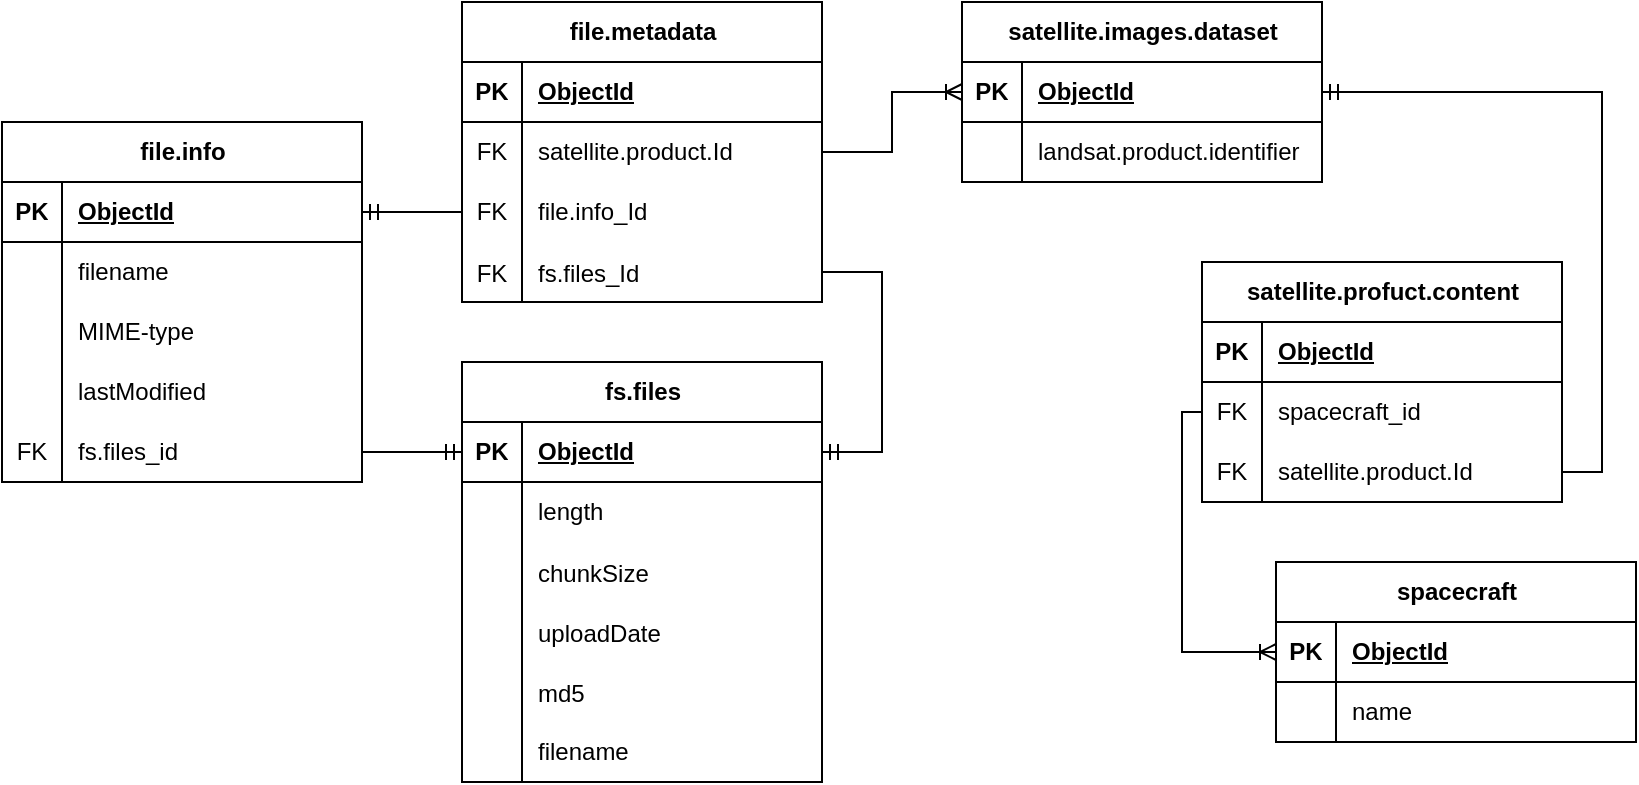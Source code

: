 <mxfile version="22.1.11" type="device">
  <diagram name="Страница — 1" id="2YeZ1tHyM_jQvYRooKJG">
    <mxGraphModel dx="1434" dy="746" grid="1" gridSize="10" guides="1" tooltips="1" connect="1" arrows="1" fold="1" page="1" pageScale="1" pageWidth="827" pageHeight="1169" math="0" shadow="0">
      <root>
        <mxCell id="0" />
        <mxCell id="1" parent="0" />
        <mxCell id="CeWosxy49ASpFn-EXUcd-5" value="fs.files" style="shape=table;startSize=30;container=1;collapsible=1;childLayout=tableLayout;fixedRows=1;rowLines=0;fontStyle=1;align=center;resizeLast=1;html=1;" parent="1" vertex="1">
          <mxGeometry x="240" y="180" width="180" height="210" as="geometry" />
        </mxCell>
        <mxCell id="CeWosxy49ASpFn-EXUcd-6" value="" style="shape=tableRow;horizontal=0;startSize=0;swimlaneHead=0;swimlaneBody=0;fillColor=none;collapsible=0;dropTarget=0;points=[[0,0.5],[1,0.5]];portConstraint=eastwest;top=0;left=0;right=0;bottom=1;" parent="CeWosxy49ASpFn-EXUcd-5" vertex="1">
          <mxGeometry y="30" width="180" height="30" as="geometry" />
        </mxCell>
        <mxCell id="CeWosxy49ASpFn-EXUcd-7" value="PK" style="shape=partialRectangle;connectable=0;fillColor=none;top=0;left=0;bottom=0;right=0;fontStyle=1;overflow=hidden;whiteSpace=wrap;html=1;" parent="CeWosxy49ASpFn-EXUcd-6" vertex="1">
          <mxGeometry width="30" height="30" as="geometry">
            <mxRectangle width="30" height="30" as="alternateBounds" />
          </mxGeometry>
        </mxCell>
        <mxCell id="CeWosxy49ASpFn-EXUcd-8" value="ObjectId" style="shape=partialRectangle;connectable=0;fillColor=none;top=0;left=0;bottom=0;right=0;align=left;spacingLeft=6;fontStyle=5;overflow=hidden;whiteSpace=wrap;html=1;" parent="CeWosxy49ASpFn-EXUcd-6" vertex="1">
          <mxGeometry x="30" width="150" height="30" as="geometry">
            <mxRectangle width="150" height="30" as="alternateBounds" />
          </mxGeometry>
        </mxCell>
        <mxCell id="CeWosxy49ASpFn-EXUcd-12" value="" style="shape=tableRow;horizontal=0;startSize=0;swimlaneHead=0;swimlaneBody=0;fillColor=none;collapsible=0;dropTarget=0;points=[[0,0.5],[1,0.5]];portConstraint=eastwest;top=0;left=0;right=0;bottom=0;" parent="CeWosxy49ASpFn-EXUcd-5" vertex="1">
          <mxGeometry y="60" width="180" height="30" as="geometry" />
        </mxCell>
        <mxCell id="CeWosxy49ASpFn-EXUcd-13" value="" style="shape=partialRectangle;connectable=0;fillColor=none;top=0;left=0;bottom=0;right=0;editable=1;overflow=hidden;whiteSpace=wrap;html=1;" parent="CeWosxy49ASpFn-EXUcd-12" vertex="1">
          <mxGeometry width="30" height="30" as="geometry">
            <mxRectangle width="30" height="30" as="alternateBounds" />
          </mxGeometry>
        </mxCell>
        <mxCell id="CeWosxy49ASpFn-EXUcd-14" value="length" style="shape=partialRectangle;connectable=0;fillColor=none;top=0;left=0;bottom=0;right=0;align=left;spacingLeft=6;overflow=hidden;whiteSpace=wrap;html=1;" parent="CeWosxy49ASpFn-EXUcd-12" vertex="1">
          <mxGeometry x="30" width="150" height="30" as="geometry">
            <mxRectangle width="150" height="30" as="alternateBounds" />
          </mxGeometry>
        </mxCell>
        <mxCell id="CeWosxy49ASpFn-EXUcd-25" value="" style="shape=tableRow;horizontal=0;startSize=0;swimlaneHead=0;swimlaneBody=0;fillColor=none;collapsible=0;dropTarget=0;points=[[0,0.5],[1,0.5]];portConstraint=eastwest;top=0;left=0;right=0;bottom=0;" parent="CeWosxy49ASpFn-EXUcd-5" vertex="1">
          <mxGeometry y="90" width="180" height="30" as="geometry" />
        </mxCell>
        <mxCell id="CeWosxy49ASpFn-EXUcd-26" value="" style="shape=partialRectangle;connectable=0;fillColor=none;top=0;left=0;bottom=0;right=0;editable=1;overflow=hidden;" parent="CeWosxy49ASpFn-EXUcd-25" vertex="1">
          <mxGeometry width="30" height="30" as="geometry">
            <mxRectangle width="30" height="30" as="alternateBounds" />
          </mxGeometry>
        </mxCell>
        <mxCell id="CeWosxy49ASpFn-EXUcd-27" value="chunkSize" style="shape=partialRectangle;connectable=0;fillColor=none;top=0;left=0;bottom=0;right=0;align=left;spacingLeft=6;overflow=hidden;" parent="CeWosxy49ASpFn-EXUcd-25" vertex="1">
          <mxGeometry x="30" width="150" height="30" as="geometry">
            <mxRectangle width="150" height="30" as="alternateBounds" />
          </mxGeometry>
        </mxCell>
        <mxCell id="CeWosxy49ASpFn-EXUcd-28" value="" style="shape=tableRow;horizontal=0;startSize=0;swimlaneHead=0;swimlaneBody=0;fillColor=none;collapsible=0;dropTarget=0;points=[[0,0.5],[1,0.5]];portConstraint=eastwest;top=0;left=0;right=0;bottom=0;" parent="CeWosxy49ASpFn-EXUcd-5" vertex="1">
          <mxGeometry y="120" width="180" height="30" as="geometry" />
        </mxCell>
        <mxCell id="CeWosxy49ASpFn-EXUcd-29" value="" style="shape=partialRectangle;connectable=0;fillColor=none;top=0;left=0;bottom=0;right=0;editable=1;overflow=hidden;" parent="CeWosxy49ASpFn-EXUcd-28" vertex="1">
          <mxGeometry width="30" height="30" as="geometry">
            <mxRectangle width="30" height="30" as="alternateBounds" />
          </mxGeometry>
        </mxCell>
        <mxCell id="CeWosxy49ASpFn-EXUcd-30" value="uploadDate" style="shape=partialRectangle;connectable=0;fillColor=none;top=0;left=0;bottom=0;right=0;align=left;spacingLeft=6;overflow=hidden;" parent="CeWosxy49ASpFn-EXUcd-28" vertex="1">
          <mxGeometry x="30" width="150" height="30" as="geometry">
            <mxRectangle width="150" height="30" as="alternateBounds" />
          </mxGeometry>
        </mxCell>
        <mxCell id="CeWosxy49ASpFn-EXUcd-21" value="" style="shape=tableRow;horizontal=0;startSize=0;swimlaneHead=0;swimlaneBody=0;fillColor=none;collapsible=0;dropTarget=0;points=[[0,0.5],[1,0.5]];portConstraint=eastwest;top=0;left=0;right=0;bottom=0;" parent="CeWosxy49ASpFn-EXUcd-5" vertex="1">
          <mxGeometry y="150" width="180" height="30" as="geometry" />
        </mxCell>
        <mxCell id="CeWosxy49ASpFn-EXUcd-22" value="" style="shape=partialRectangle;connectable=0;fillColor=none;top=0;left=0;bottom=0;right=0;editable=1;overflow=hidden;" parent="CeWosxy49ASpFn-EXUcd-21" vertex="1">
          <mxGeometry width="30" height="30" as="geometry">
            <mxRectangle width="30" height="30" as="alternateBounds" />
          </mxGeometry>
        </mxCell>
        <mxCell id="CeWosxy49ASpFn-EXUcd-23" value="md5" style="shape=partialRectangle;connectable=0;fillColor=none;top=0;left=0;bottom=0;right=0;align=left;spacingLeft=6;overflow=hidden;" parent="CeWosxy49ASpFn-EXUcd-21" vertex="1">
          <mxGeometry x="30" width="150" height="30" as="geometry">
            <mxRectangle width="150" height="30" as="alternateBounds" />
          </mxGeometry>
        </mxCell>
        <mxCell id="CeWosxy49ASpFn-EXUcd-15" value="" style="shape=tableRow;horizontal=0;startSize=0;swimlaneHead=0;swimlaneBody=0;fillColor=none;collapsible=0;dropTarget=0;points=[[0,0.5],[1,0.5]];portConstraint=eastwest;top=0;left=0;right=0;bottom=0;" parent="CeWosxy49ASpFn-EXUcd-5" vertex="1">
          <mxGeometry y="180" width="180" height="30" as="geometry" />
        </mxCell>
        <mxCell id="CeWosxy49ASpFn-EXUcd-16" value="" style="shape=partialRectangle;connectable=0;fillColor=none;top=0;left=0;bottom=0;right=0;editable=1;overflow=hidden;whiteSpace=wrap;html=1;" parent="CeWosxy49ASpFn-EXUcd-15" vertex="1">
          <mxGeometry width="30" height="30" as="geometry">
            <mxRectangle width="30" height="30" as="alternateBounds" />
          </mxGeometry>
        </mxCell>
        <mxCell id="CeWosxy49ASpFn-EXUcd-17" value="filename" style="shape=partialRectangle;connectable=0;fillColor=none;top=0;left=0;bottom=0;right=0;align=left;spacingLeft=6;overflow=hidden;whiteSpace=wrap;html=1;" parent="CeWosxy49ASpFn-EXUcd-15" vertex="1">
          <mxGeometry x="30" width="150" height="30" as="geometry">
            <mxRectangle width="150" height="30" as="alternateBounds" />
          </mxGeometry>
        </mxCell>
        <mxCell id="CeWosxy49ASpFn-EXUcd-31" value="file.info" style="shape=table;startSize=30;container=1;collapsible=1;childLayout=tableLayout;fixedRows=1;rowLines=0;fontStyle=1;align=center;resizeLast=1;html=1;" parent="1" vertex="1">
          <mxGeometry x="10" y="60" width="180" height="180" as="geometry" />
        </mxCell>
        <mxCell id="CeWosxy49ASpFn-EXUcd-32" value="" style="shape=tableRow;horizontal=0;startSize=0;swimlaneHead=0;swimlaneBody=0;fillColor=none;collapsible=0;dropTarget=0;points=[[0,0.5],[1,0.5]];portConstraint=eastwest;top=0;left=0;right=0;bottom=1;" parent="CeWosxy49ASpFn-EXUcd-31" vertex="1">
          <mxGeometry y="30" width="180" height="30" as="geometry" />
        </mxCell>
        <mxCell id="CeWosxy49ASpFn-EXUcd-33" value="PK" style="shape=partialRectangle;connectable=0;fillColor=none;top=0;left=0;bottom=0;right=0;fontStyle=1;overflow=hidden;whiteSpace=wrap;html=1;" parent="CeWosxy49ASpFn-EXUcd-32" vertex="1">
          <mxGeometry width="30" height="30" as="geometry">
            <mxRectangle width="30" height="30" as="alternateBounds" />
          </mxGeometry>
        </mxCell>
        <mxCell id="CeWosxy49ASpFn-EXUcd-34" value="ObjectId" style="shape=partialRectangle;connectable=0;fillColor=none;top=0;left=0;bottom=0;right=0;align=left;spacingLeft=6;fontStyle=5;overflow=hidden;whiteSpace=wrap;html=1;" parent="CeWosxy49ASpFn-EXUcd-32" vertex="1">
          <mxGeometry x="30" width="150" height="30" as="geometry">
            <mxRectangle width="150" height="30" as="alternateBounds" />
          </mxGeometry>
        </mxCell>
        <mxCell id="CeWosxy49ASpFn-EXUcd-35" value="" style="shape=tableRow;horizontal=0;startSize=0;swimlaneHead=0;swimlaneBody=0;fillColor=none;collapsible=0;dropTarget=0;points=[[0,0.5],[1,0.5]];portConstraint=eastwest;top=0;left=0;right=0;bottom=0;" parent="CeWosxy49ASpFn-EXUcd-31" vertex="1">
          <mxGeometry y="60" width="180" height="30" as="geometry" />
        </mxCell>
        <mxCell id="CeWosxy49ASpFn-EXUcd-36" value="" style="shape=partialRectangle;connectable=0;fillColor=none;top=0;left=0;bottom=0;right=0;editable=1;overflow=hidden;whiteSpace=wrap;html=1;" parent="CeWosxy49ASpFn-EXUcd-35" vertex="1">
          <mxGeometry width="30" height="30" as="geometry">
            <mxRectangle width="30" height="30" as="alternateBounds" />
          </mxGeometry>
        </mxCell>
        <mxCell id="CeWosxy49ASpFn-EXUcd-37" value="filename" style="shape=partialRectangle;connectable=0;fillColor=none;top=0;left=0;bottom=0;right=0;align=left;spacingLeft=6;overflow=hidden;whiteSpace=wrap;html=1;" parent="CeWosxy49ASpFn-EXUcd-35" vertex="1">
          <mxGeometry x="30" width="150" height="30" as="geometry">
            <mxRectangle width="150" height="30" as="alternateBounds" />
          </mxGeometry>
        </mxCell>
        <mxCell id="CeWosxy49ASpFn-EXUcd-38" value="" style="shape=tableRow;horizontal=0;startSize=0;swimlaneHead=0;swimlaneBody=0;fillColor=none;collapsible=0;dropTarget=0;points=[[0,0.5],[1,0.5]];portConstraint=eastwest;top=0;left=0;right=0;bottom=0;" parent="CeWosxy49ASpFn-EXUcd-31" vertex="1">
          <mxGeometry y="90" width="180" height="30" as="geometry" />
        </mxCell>
        <mxCell id="CeWosxy49ASpFn-EXUcd-39" value="" style="shape=partialRectangle;connectable=0;fillColor=none;top=0;left=0;bottom=0;right=0;editable=1;overflow=hidden;whiteSpace=wrap;html=1;" parent="CeWosxy49ASpFn-EXUcd-38" vertex="1">
          <mxGeometry width="30" height="30" as="geometry">
            <mxRectangle width="30" height="30" as="alternateBounds" />
          </mxGeometry>
        </mxCell>
        <mxCell id="CeWosxy49ASpFn-EXUcd-40" value="MIME-type" style="shape=partialRectangle;connectable=0;fillColor=none;top=0;left=0;bottom=0;right=0;align=left;spacingLeft=6;overflow=hidden;whiteSpace=wrap;html=1;" parent="CeWosxy49ASpFn-EXUcd-38" vertex="1">
          <mxGeometry x="30" width="150" height="30" as="geometry">
            <mxRectangle width="150" height="30" as="alternateBounds" />
          </mxGeometry>
        </mxCell>
        <mxCell id="CeWosxy49ASpFn-EXUcd-41" value="" style="shape=tableRow;horizontal=0;startSize=0;swimlaneHead=0;swimlaneBody=0;fillColor=none;collapsible=0;dropTarget=0;points=[[0,0.5],[1,0.5]];portConstraint=eastwest;top=0;left=0;right=0;bottom=0;" parent="CeWosxy49ASpFn-EXUcd-31" vertex="1">
          <mxGeometry y="120" width="180" height="30" as="geometry" />
        </mxCell>
        <mxCell id="CeWosxy49ASpFn-EXUcd-42" value="" style="shape=partialRectangle;connectable=0;fillColor=none;top=0;left=0;bottom=0;right=0;editable=1;overflow=hidden;whiteSpace=wrap;html=1;" parent="CeWosxy49ASpFn-EXUcd-41" vertex="1">
          <mxGeometry width="30" height="30" as="geometry">
            <mxRectangle width="30" height="30" as="alternateBounds" />
          </mxGeometry>
        </mxCell>
        <mxCell id="CeWosxy49ASpFn-EXUcd-43" value="lastModified" style="shape=partialRectangle;connectable=0;fillColor=none;top=0;left=0;bottom=0;right=0;align=left;spacingLeft=6;overflow=hidden;whiteSpace=wrap;html=1;" parent="CeWosxy49ASpFn-EXUcd-41" vertex="1">
          <mxGeometry x="30" width="150" height="30" as="geometry">
            <mxRectangle width="150" height="30" as="alternateBounds" />
          </mxGeometry>
        </mxCell>
        <mxCell id="RWo3aNRPJQOlU-U5b6sE-116" value="" style="shape=tableRow;horizontal=0;startSize=0;swimlaneHead=0;swimlaneBody=0;fillColor=none;collapsible=0;dropTarget=0;points=[[0,0.5],[1,0.5]];portConstraint=eastwest;top=0;left=0;right=0;bottom=0;" vertex="1" parent="CeWosxy49ASpFn-EXUcd-31">
          <mxGeometry y="150" width="180" height="30" as="geometry" />
        </mxCell>
        <mxCell id="RWo3aNRPJQOlU-U5b6sE-117" value="FK" style="shape=partialRectangle;connectable=0;fillColor=none;top=0;left=0;bottom=0;right=0;editable=1;overflow=hidden;whiteSpace=wrap;html=1;" vertex="1" parent="RWo3aNRPJQOlU-U5b6sE-116">
          <mxGeometry width="30" height="30" as="geometry">
            <mxRectangle width="30" height="30" as="alternateBounds" />
          </mxGeometry>
        </mxCell>
        <mxCell id="RWo3aNRPJQOlU-U5b6sE-118" value="fs.files_id" style="shape=partialRectangle;connectable=0;fillColor=none;top=0;left=0;bottom=0;right=0;align=left;spacingLeft=6;overflow=hidden;whiteSpace=wrap;html=1;" vertex="1" parent="RWo3aNRPJQOlU-U5b6sE-116">
          <mxGeometry x="30" width="150" height="30" as="geometry">
            <mxRectangle width="150" height="30" as="alternateBounds" />
          </mxGeometry>
        </mxCell>
        <mxCell id="RWo3aNRPJQOlU-U5b6sE-18" value="file.metadata" style="shape=table;startSize=30;container=1;collapsible=1;childLayout=tableLayout;fixedRows=1;rowLines=0;fontStyle=1;align=center;resizeLast=1;html=1;" vertex="1" parent="1">
          <mxGeometry x="240" width="180" height="150" as="geometry" />
        </mxCell>
        <mxCell id="RWo3aNRPJQOlU-U5b6sE-19" value="" style="shape=tableRow;horizontal=0;startSize=0;swimlaneHead=0;swimlaneBody=0;fillColor=none;collapsible=0;dropTarget=0;points=[[0,0.5],[1,0.5]];portConstraint=eastwest;top=0;left=0;right=0;bottom=1;" vertex="1" parent="RWo3aNRPJQOlU-U5b6sE-18">
          <mxGeometry y="30" width="180" height="30" as="geometry" />
        </mxCell>
        <mxCell id="RWo3aNRPJQOlU-U5b6sE-20" value="PK" style="shape=partialRectangle;connectable=0;fillColor=none;top=0;left=0;bottom=0;right=0;fontStyle=1;overflow=hidden;whiteSpace=wrap;html=1;" vertex="1" parent="RWo3aNRPJQOlU-U5b6sE-19">
          <mxGeometry width="30" height="30" as="geometry">
            <mxRectangle width="30" height="30" as="alternateBounds" />
          </mxGeometry>
        </mxCell>
        <mxCell id="RWo3aNRPJQOlU-U5b6sE-21" value="ObjectId" style="shape=partialRectangle;connectable=0;fillColor=none;top=0;left=0;bottom=0;right=0;align=left;spacingLeft=6;fontStyle=5;overflow=hidden;whiteSpace=wrap;html=1;" vertex="1" parent="RWo3aNRPJQOlU-U5b6sE-19">
          <mxGeometry x="30" width="150" height="30" as="geometry">
            <mxRectangle width="150" height="30" as="alternateBounds" />
          </mxGeometry>
        </mxCell>
        <mxCell id="RWo3aNRPJQOlU-U5b6sE-22" value="" style="shape=tableRow;horizontal=0;startSize=0;swimlaneHead=0;swimlaneBody=0;fillColor=none;collapsible=0;dropTarget=0;points=[[0,0.5],[1,0.5]];portConstraint=eastwest;top=0;left=0;right=0;bottom=0;" vertex="1" parent="RWo3aNRPJQOlU-U5b6sE-18">
          <mxGeometry y="60" width="180" height="30" as="geometry" />
        </mxCell>
        <mxCell id="RWo3aNRPJQOlU-U5b6sE-23" value="FK" style="shape=partialRectangle;connectable=0;fillColor=none;top=0;left=0;bottom=0;right=0;editable=1;overflow=hidden;whiteSpace=wrap;html=1;" vertex="1" parent="RWo3aNRPJQOlU-U5b6sE-22">
          <mxGeometry width="30" height="30" as="geometry">
            <mxRectangle width="30" height="30" as="alternateBounds" />
          </mxGeometry>
        </mxCell>
        <mxCell id="RWo3aNRPJQOlU-U5b6sE-24" value="satellite.product.Id" style="shape=partialRectangle;connectable=0;fillColor=none;top=0;left=0;bottom=0;right=0;align=left;spacingLeft=6;overflow=hidden;whiteSpace=wrap;html=1;" vertex="1" parent="RWo3aNRPJQOlU-U5b6sE-22">
          <mxGeometry x="30" width="150" height="30" as="geometry">
            <mxRectangle width="150" height="30" as="alternateBounds" />
          </mxGeometry>
        </mxCell>
        <mxCell id="RWo3aNRPJQOlU-U5b6sE-25" value="" style="shape=tableRow;horizontal=0;startSize=0;swimlaneHead=0;swimlaneBody=0;fillColor=none;collapsible=0;dropTarget=0;points=[[0,0.5],[1,0.5]];portConstraint=eastwest;top=0;left=0;right=0;bottom=0;" vertex="1" parent="RWo3aNRPJQOlU-U5b6sE-18">
          <mxGeometry y="90" width="180" height="30" as="geometry" />
        </mxCell>
        <mxCell id="RWo3aNRPJQOlU-U5b6sE-26" value="FK" style="shape=partialRectangle;connectable=0;fillColor=none;top=0;left=0;bottom=0;right=0;editable=1;overflow=hidden;whiteSpace=wrap;html=1;" vertex="1" parent="RWo3aNRPJQOlU-U5b6sE-25">
          <mxGeometry width="30" height="30" as="geometry">
            <mxRectangle width="30" height="30" as="alternateBounds" />
          </mxGeometry>
        </mxCell>
        <mxCell id="RWo3aNRPJQOlU-U5b6sE-27" value="file.info_Id" style="shape=partialRectangle;connectable=0;fillColor=none;top=0;left=0;bottom=0;right=0;align=left;spacingLeft=6;overflow=hidden;whiteSpace=wrap;html=1;" vertex="1" parent="RWo3aNRPJQOlU-U5b6sE-25">
          <mxGeometry x="30" width="150" height="30" as="geometry">
            <mxRectangle width="150" height="30" as="alternateBounds" />
          </mxGeometry>
        </mxCell>
        <mxCell id="RWo3aNRPJQOlU-U5b6sE-28" value="" style="shape=tableRow;horizontal=0;startSize=0;swimlaneHead=0;swimlaneBody=0;fillColor=none;collapsible=0;dropTarget=0;points=[[0,0.5],[1,0.5]];portConstraint=eastwest;top=0;left=0;right=0;bottom=0;" vertex="1" parent="RWo3aNRPJQOlU-U5b6sE-18">
          <mxGeometry y="120" width="180" height="30" as="geometry" />
        </mxCell>
        <mxCell id="RWo3aNRPJQOlU-U5b6sE-29" value="FK" style="shape=partialRectangle;connectable=0;fillColor=none;top=0;left=0;bottom=0;right=0;editable=1;overflow=hidden;" vertex="1" parent="RWo3aNRPJQOlU-U5b6sE-28">
          <mxGeometry width="30" height="30" as="geometry">
            <mxRectangle width="30" height="30" as="alternateBounds" />
          </mxGeometry>
        </mxCell>
        <mxCell id="RWo3aNRPJQOlU-U5b6sE-30" value="fs.files_Id" style="shape=partialRectangle;connectable=0;fillColor=none;top=0;left=0;bottom=0;right=0;align=left;spacingLeft=6;overflow=hidden;" vertex="1" parent="RWo3aNRPJQOlU-U5b6sE-28">
          <mxGeometry x="30" width="150" height="30" as="geometry">
            <mxRectangle width="150" height="30" as="alternateBounds" />
          </mxGeometry>
        </mxCell>
        <mxCell id="RWo3aNRPJQOlU-U5b6sE-35" value="" style="edgeStyle=orthogonalEdgeStyle;fontSize=12;html=1;endArrow=ERoneToMany;rounded=0;exitX=1;exitY=0.5;exitDx=0;exitDy=0;entryX=0;entryY=0.5;entryDx=0;entryDy=0;" edge="1" parent="1" source="RWo3aNRPJQOlU-U5b6sE-22" target="RWo3aNRPJQOlU-U5b6sE-120">
          <mxGeometry width="100" height="100" relative="1" as="geometry">
            <mxPoint x="650" y="270" as="sourcePoint" />
            <mxPoint x="750" y="170" as="targetPoint" />
          </mxGeometry>
        </mxCell>
        <mxCell id="RWo3aNRPJQOlU-U5b6sE-36" value="" style="edgeStyle=entityRelationEdgeStyle;fontSize=12;html=1;endArrow=ERmandOne;rounded=0;entryX=1;entryY=0.5;entryDx=0;entryDy=0;" edge="1" parent="1" source="RWo3aNRPJQOlU-U5b6sE-25" target="CeWosxy49ASpFn-EXUcd-32">
          <mxGeometry width="100" height="100" relative="1" as="geometry">
            <mxPoint x="320" y="180" as="sourcePoint" />
            <mxPoint x="420" y="80" as="targetPoint" />
          </mxGeometry>
        </mxCell>
        <mxCell id="RWo3aNRPJQOlU-U5b6sE-75" value="" style="edgeStyle=entityRelationEdgeStyle;fontSize=12;html=1;endArrow=ERmandOne;rounded=0;entryX=1;entryY=0.5;entryDx=0;entryDy=0;exitX=1;exitY=0.5;exitDx=0;exitDy=0;" edge="1" parent="1" source="RWo3aNRPJQOlU-U5b6sE-28" target="CeWosxy49ASpFn-EXUcd-6">
          <mxGeometry width="100" height="100" relative="1" as="geometry">
            <mxPoint x="470" y="300" as="sourcePoint" />
            <mxPoint x="470" y="210" as="targetPoint" />
          </mxGeometry>
        </mxCell>
        <mxCell id="RWo3aNRPJQOlU-U5b6sE-76" value="" style="edgeStyle=orthogonalEdgeStyle;fontSize=12;html=1;endArrow=ERmandOne;rounded=0;entryX=0;entryY=0.5;entryDx=0;entryDy=0;exitX=1;exitY=0.5;exitDx=0;exitDy=0;" edge="1" parent="1" source="RWo3aNRPJQOlU-U5b6sE-116" target="CeWosxy49ASpFn-EXUcd-6">
          <mxGeometry width="100" height="100" relative="1" as="geometry">
            <mxPoint x="120" y="360" as="sourcePoint" />
            <mxPoint x="160" y="220" as="targetPoint" />
          </mxGeometry>
        </mxCell>
        <mxCell id="RWo3aNRPJQOlU-U5b6sE-119" value="satellite.images.dataset" style="shape=table;startSize=30;container=1;collapsible=1;childLayout=tableLayout;fixedRows=1;rowLines=0;fontStyle=1;align=center;resizeLast=1;html=1;" vertex="1" parent="1">
          <mxGeometry x="490" width="180" height="90" as="geometry" />
        </mxCell>
        <mxCell id="RWo3aNRPJQOlU-U5b6sE-120" value="" style="shape=tableRow;horizontal=0;startSize=0;swimlaneHead=0;swimlaneBody=0;fillColor=none;collapsible=0;dropTarget=0;points=[[0,0.5],[1,0.5]];portConstraint=eastwest;top=0;left=0;right=0;bottom=1;" vertex="1" parent="RWo3aNRPJQOlU-U5b6sE-119">
          <mxGeometry y="30" width="180" height="30" as="geometry" />
        </mxCell>
        <mxCell id="RWo3aNRPJQOlU-U5b6sE-121" value="PK" style="shape=partialRectangle;connectable=0;fillColor=none;top=0;left=0;bottom=0;right=0;fontStyle=1;overflow=hidden;whiteSpace=wrap;html=1;" vertex="1" parent="RWo3aNRPJQOlU-U5b6sE-120">
          <mxGeometry width="30" height="30" as="geometry">
            <mxRectangle width="30" height="30" as="alternateBounds" />
          </mxGeometry>
        </mxCell>
        <mxCell id="RWo3aNRPJQOlU-U5b6sE-122" value="ObjectId" style="shape=partialRectangle;connectable=0;fillColor=none;top=0;left=0;bottom=0;right=0;align=left;spacingLeft=6;fontStyle=5;overflow=hidden;whiteSpace=wrap;html=1;" vertex="1" parent="RWo3aNRPJQOlU-U5b6sE-120">
          <mxGeometry x="30" width="150" height="30" as="geometry">
            <mxRectangle width="150" height="30" as="alternateBounds" />
          </mxGeometry>
        </mxCell>
        <mxCell id="RWo3aNRPJQOlU-U5b6sE-123" value="" style="shape=tableRow;horizontal=0;startSize=0;swimlaneHead=0;swimlaneBody=0;fillColor=none;collapsible=0;dropTarget=0;points=[[0,0.5],[1,0.5]];portConstraint=eastwest;top=0;left=0;right=0;bottom=0;" vertex="1" parent="RWo3aNRPJQOlU-U5b6sE-119">
          <mxGeometry y="60" width="180" height="30" as="geometry" />
        </mxCell>
        <mxCell id="RWo3aNRPJQOlU-U5b6sE-124" value="" style="shape=partialRectangle;connectable=0;fillColor=none;top=0;left=0;bottom=0;right=0;editable=1;overflow=hidden;whiteSpace=wrap;html=1;" vertex="1" parent="RWo3aNRPJQOlU-U5b6sE-123">
          <mxGeometry width="30" height="30" as="geometry">
            <mxRectangle width="30" height="30" as="alternateBounds" />
          </mxGeometry>
        </mxCell>
        <mxCell id="RWo3aNRPJQOlU-U5b6sE-125" value="landsat.product.identifier" style="shape=partialRectangle;connectable=0;fillColor=none;top=0;left=0;bottom=0;right=0;align=left;spacingLeft=6;overflow=hidden;whiteSpace=wrap;html=1;" vertex="1" parent="RWo3aNRPJQOlU-U5b6sE-123">
          <mxGeometry x="30" width="150" height="30" as="geometry">
            <mxRectangle width="150" height="30" as="alternateBounds" />
          </mxGeometry>
        </mxCell>
        <mxCell id="RWo3aNRPJQOlU-U5b6sE-129" value="spacecraft" style="shape=table;startSize=30;container=1;collapsible=1;childLayout=tableLayout;fixedRows=1;rowLines=0;fontStyle=1;align=center;resizeLast=1;html=1;" vertex="1" parent="1">
          <mxGeometry x="647" y="280" width="180" height="90" as="geometry" />
        </mxCell>
        <mxCell id="RWo3aNRPJQOlU-U5b6sE-130" value="" style="shape=tableRow;horizontal=0;startSize=0;swimlaneHead=0;swimlaneBody=0;fillColor=none;collapsible=0;dropTarget=0;points=[[0,0.5],[1,0.5]];portConstraint=eastwest;top=0;left=0;right=0;bottom=1;" vertex="1" parent="RWo3aNRPJQOlU-U5b6sE-129">
          <mxGeometry y="30" width="180" height="30" as="geometry" />
        </mxCell>
        <mxCell id="RWo3aNRPJQOlU-U5b6sE-131" value="PK" style="shape=partialRectangle;connectable=0;fillColor=none;top=0;left=0;bottom=0;right=0;fontStyle=1;overflow=hidden;whiteSpace=wrap;html=1;" vertex="1" parent="RWo3aNRPJQOlU-U5b6sE-130">
          <mxGeometry width="30" height="30" as="geometry">
            <mxRectangle width="30" height="30" as="alternateBounds" />
          </mxGeometry>
        </mxCell>
        <mxCell id="RWo3aNRPJQOlU-U5b6sE-132" value="ObjectId" style="shape=partialRectangle;connectable=0;fillColor=none;top=0;left=0;bottom=0;right=0;align=left;spacingLeft=6;fontStyle=5;overflow=hidden;whiteSpace=wrap;html=1;" vertex="1" parent="RWo3aNRPJQOlU-U5b6sE-130">
          <mxGeometry x="30" width="150" height="30" as="geometry">
            <mxRectangle width="150" height="30" as="alternateBounds" />
          </mxGeometry>
        </mxCell>
        <mxCell id="RWo3aNRPJQOlU-U5b6sE-133" value="" style="shape=tableRow;horizontal=0;startSize=0;swimlaneHead=0;swimlaneBody=0;fillColor=none;collapsible=0;dropTarget=0;points=[[0,0.5],[1,0.5]];portConstraint=eastwest;top=0;left=0;right=0;bottom=0;" vertex="1" parent="RWo3aNRPJQOlU-U5b6sE-129">
          <mxGeometry y="60" width="180" height="30" as="geometry" />
        </mxCell>
        <mxCell id="RWo3aNRPJQOlU-U5b6sE-134" value="" style="shape=partialRectangle;connectable=0;fillColor=none;top=0;left=0;bottom=0;right=0;editable=1;overflow=hidden;whiteSpace=wrap;html=1;" vertex="1" parent="RWo3aNRPJQOlU-U5b6sE-133">
          <mxGeometry width="30" height="30" as="geometry">
            <mxRectangle width="30" height="30" as="alternateBounds" />
          </mxGeometry>
        </mxCell>
        <mxCell id="RWo3aNRPJQOlU-U5b6sE-135" value="name" style="shape=partialRectangle;connectable=0;fillColor=none;top=0;left=0;bottom=0;right=0;align=left;spacingLeft=6;overflow=hidden;whiteSpace=wrap;html=1;" vertex="1" parent="RWo3aNRPJQOlU-U5b6sE-133">
          <mxGeometry x="30" width="150" height="30" as="geometry">
            <mxRectangle width="150" height="30" as="alternateBounds" />
          </mxGeometry>
        </mxCell>
        <mxCell id="RWo3aNRPJQOlU-U5b6sE-136" value="satellite.profuct.content" style="shape=table;startSize=30;container=1;collapsible=1;childLayout=tableLayout;fixedRows=1;rowLines=0;fontStyle=1;align=center;resizeLast=1;html=1;" vertex="1" parent="1">
          <mxGeometry x="610" y="130" width="180" height="120" as="geometry" />
        </mxCell>
        <mxCell id="RWo3aNRPJQOlU-U5b6sE-137" value="" style="shape=tableRow;horizontal=0;startSize=0;swimlaneHead=0;swimlaneBody=0;fillColor=none;collapsible=0;dropTarget=0;points=[[0,0.5],[1,0.5]];portConstraint=eastwest;top=0;left=0;right=0;bottom=1;" vertex="1" parent="RWo3aNRPJQOlU-U5b6sE-136">
          <mxGeometry y="30" width="180" height="30" as="geometry" />
        </mxCell>
        <mxCell id="RWo3aNRPJQOlU-U5b6sE-138" value="PK" style="shape=partialRectangle;connectable=0;fillColor=none;top=0;left=0;bottom=0;right=0;fontStyle=1;overflow=hidden;whiteSpace=wrap;html=1;" vertex="1" parent="RWo3aNRPJQOlU-U5b6sE-137">
          <mxGeometry width="30" height="30" as="geometry">
            <mxRectangle width="30" height="30" as="alternateBounds" />
          </mxGeometry>
        </mxCell>
        <mxCell id="RWo3aNRPJQOlU-U5b6sE-139" value="ObjectId" style="shape=partialRectangle;connectable=0;fillColor=none;top=0;left=0;bottom=0;right=0;align=left;spacingLeft=6;fontStyle=5;overflow=hidden;whiteSpace=wrap;html=1;" vertex="1" parent="RWo3aNRPJQOlU-U5b6sE-137">
          <mxGeometry x="30" width="150" height="30" as="geometry">
            <mxRectangle width="150" height="30" as="alternateBounds" />
          </mxGeometry>
        </mxCell>
        <mxCell id="RWo3aNRPJQOlU-U5b6sE-140" value="" style="shape=tableRow;horizontal=0;startSize=0;swimlaneHead=0;swimlaneBody=0;fillColor=none;collapsible=0;dropTarget=0;points=[[0,0.5],[1,0.5]];portConstraint=eastwest;top=0;left=0;right=0;bottom=0;" vertex="1" parent="RWo3aNRPJQOlU-U5b6sE-136">
          <mxGeometry y="60" width="180" height="30" as="geometry" />
        </mxCell>
        <mxCell id="RWo3aNRPJQOlU-U5b6sE-141" value="FK" style="shape=partialRectangle;connectable=0;fillColor=none;top=0;left=0;bottom=0;right=0;editable=1;overflow=hidden;whiteSpace=wrap;html=1;" vertex="1" parent="RWo3aNRPJQOlU-U5b6sE-140">
          <mxGeometry width="30" height="30" as="geometry">
            <mxRectangle width="30" height="30" as="alternateBounds" />
          </mxGeometry>
        </mxCell>
        <mxCell id="RWo3aNRPJQOlU-U5b6sE-142" value="spacecraft_id" style="shape=partialRectangle;connectable=0;fillColor=none;top=0;left=0;bottom=0;right=0;align=left;spacingLeft=6;overflow=hidden;whiteSpace=wrap;html=1;" vertex="1" parent="RWo3aNRPJQOlU-U5b6sE-140">
          <mxGeometry x="30" width="150" height="30" as="geometry">
            <mxRectangle width="150" height="30" as="alternateBounds" />
          </mxGeometry>
        </mxCell>
        <mxCell id="RWo3aNRPJQOlU-U5b6sE-143" value="" style="shape=tableRow;horizontal=0;startSize=0;swimlaneHead=0;swimlaneBody=0;fillColor=none;collapsible=0;dropTarget=0;points=[[0,0.5],[1,0.5]];portConstraint=eastwest;top=0;left=0;right=0;bottom=0;" vertex="1" parent="RWo3aNRPJQOlU-U5b6sE-136">
          <mxGeometry y="90" width="180" height="30" as="geometry" />
        </mxCell>
        <mxCell id="RWo3aNRPJQOlU-U5b6sE-144" value="FK" style="shape=partialRectangle;connectable=0;fillColor=none;top=0;left=0;bottom=0;right=0;editable=1;overflow=hidden;whiteSpace=wrap;html=1;" vertex="1" parent="RWo3aNRPJQOlU-U5b6sE-143">
          <mxGeometry width="30" height="30" as="geometry">
            <mxRectangle width="30" height="30" as="alternateBounds" />
          </mxGeometry>
        </mxCell>
        <mxCell id="RWo3aNRPJQOlU-U5b6sE-145" value="satellite.product.Id" style="shape=partialRectangle;connectable=0;fillColor=none;top=0;left=0;bottom=0;right=0;align=left;spacingLeft=6;overflow=hidden;whiteSpace=wrap;html=1;" vertex="1" parent="RWo3aNRPJQOlU-U5b6sE-143">
          <mxGeometry x="30" width="150" height="30" as="geometry">
            <mxRectangle width="150" height="30" as="alternateBounds" />
          </mxGeometry>
        </mxCell>
        <mxCell id="RWo3aNRPJQOlU-U5b6sE-146" value="" style="fontSize=12;html=1;endArrow=ERoneToMany;rounded=0;exitX=0;exitY=0.5;exitDx=0;exitDy=0;entryX=0;entryY=0.5;entryDx=0;entryDy=0;edgeStyle=orthogonalEdgeStyle;" edge="1" parent="1" source="RWo3aNRPJQOlU-U5b6sE-140" target="RWo3aNRPJQOlU-U5b6sE-130">
          <mxGeometry width="100" height="100" relative="1" as="geometry">
            <mxPoint x="490" y="380" as="sourcePoint" />
            <mxPoint x="550" y="180" as="targetPoint" />
          </mxGeometry>
        </mxCell>
        <mxCell id="RWo3aNRPJQOlU-U5b6sE-147" value="" style="edgeStyle=orthogonalEdgeStyle;fontSize=12;html=1;endArrow=ERmandOne;rounded=0;entryX=1;entryY=0.5;entryDx=0;entryDy=0;exitX=1;exitY=0.5;exitDx=0;exitDy=0;" edge="1" parent="1" source="RWo3aNRPJQOlU-U5b6sE-143" target="RWo3aNRPJQOlU-U5b6sE-120">
          <mxGeometry width="100" height="100" relative="1" as="geometry">
            <mxPoint x="794" y="235" as="sourcePoint" />
            <mxPoint x="674" y="45" as="targetPoint" />
            <Array as="points">
              <mxPoint x="810" y="235" />
              <mxPoint x="810" y="45" />
            </Array>
          </mxGeometry>
        </mxCell>
      </root>
    </mxGraphModel>
  </diagram>
</mxfile>
